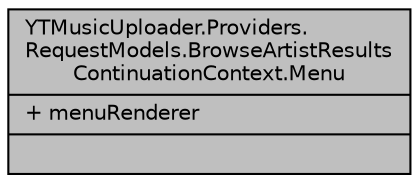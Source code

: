digraph "YTMusicUploader.Providers.RequestModels.BrowseArtistResultsContinuationContext.Menu"
{
 // LATEX_PDF_SIZE
  edge [fontname="Helvetica",fontsize="10",labelfontname="Helvetica",labelfontsize="10"];
  node [fontname="Helvetica",fontsize="10",shape=record];
  Node1 [label="{YTMusicUploader.Providers.\lRequestModels.BrowseArtistResults\lContinuationContext.Menu\n|+ menuRenderer\l|}",height=0.2,width=0.4,color="black", fillcolor="grey75", style="filled", fontcolor="black",tooltip=" "];
}
